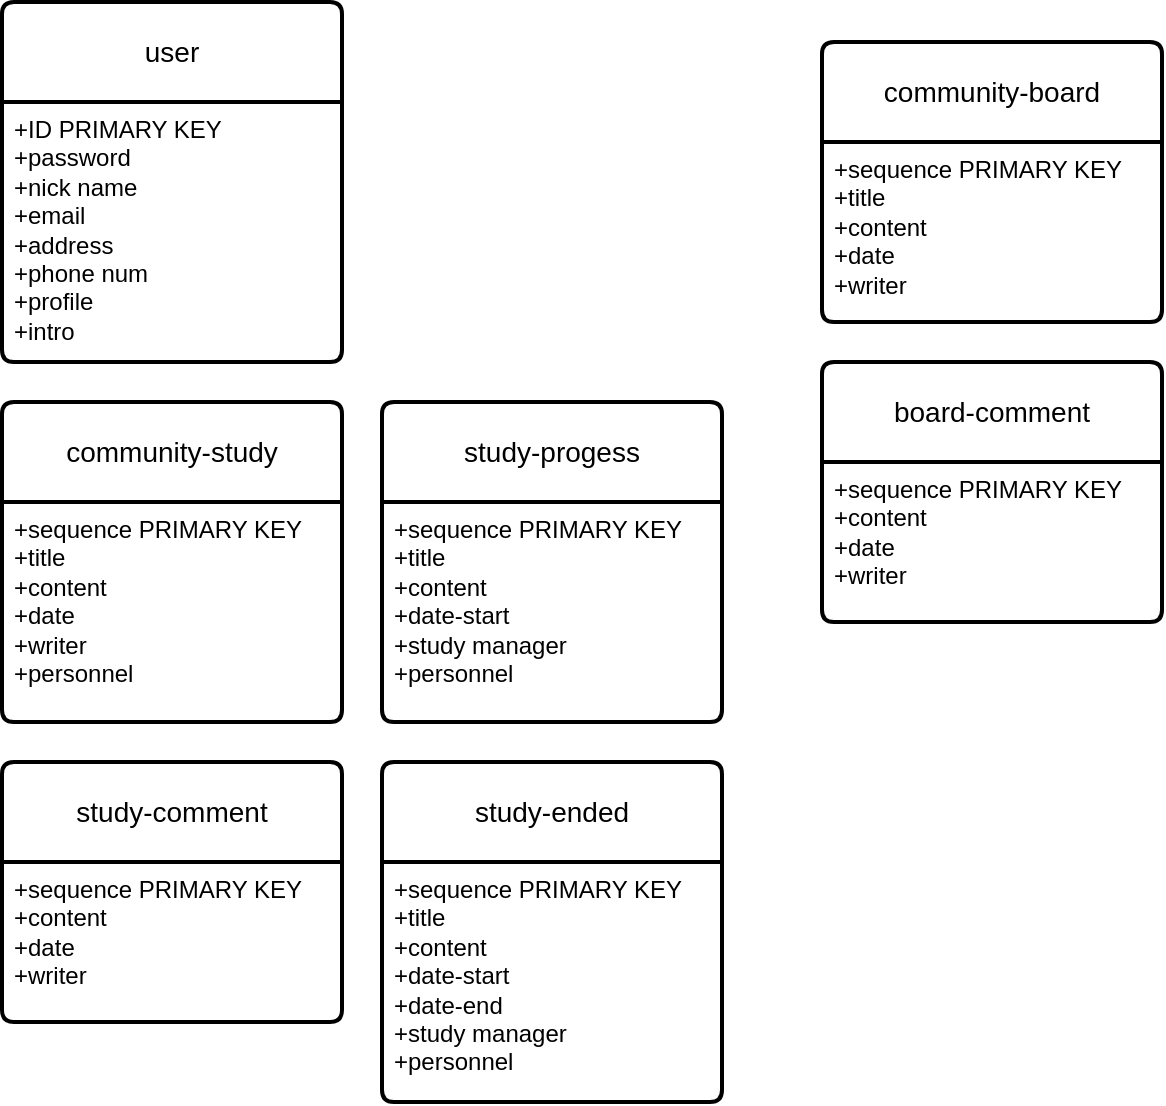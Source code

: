 <mxfile version="24.5.2" type="github">
  <diagram name="페이지-1" id="61MGzYueRg5VruDp8LXO">
    <mxGraphModel dx="1434" dy="780" grid="1" gridSize="10" guides="1" tooltips="1" connect="1" arrows="1" fold="1" page="1" pageScale="1" pageWidth="827" pageHeight="1169" math="0" shadow="0">
      <root>
        <mxCell id="0" />
        <mxCell id="1" parent="0" />
        <mxCell id="d0ymPxBHsQZclLaNBkPO-9" value="community-study" style="swimlane;childLayout=stackLayout;horizontal=1;startSize=50;horizontalStack=0;rounded=1;fontSize=14;fontStyle=0;strokeWidth=2;resizeParent=0;resizeLast=1;shadow=0;dashed=0;align=center;arcSize=4;whiteSpace=wrap;html=1;" vertex="1" parent="1">
          <mxGeometry x="150" y="400" width="170" height="160" as="geometry" />
        </mxCell>
        <mxCell id="d0ymPxBHsQZclLaNBkPO-10" value="+sequence PRIMARY KEY&lt;div&gt;+title&lt;/div&gt;&lt;div&gt;+content&lt;/div&gt;&lt;div&gt;+date&lt;/div&gt;&lt;div&gt;+writer&lt;/div&gt;&lt;div&gt;+personnel&lt;/div&gt;" style="align=left;strokeColor=none;fillColor=none;spacingLeft=4;fontSize=12;verticalAlign=top;resizable=0;rotatable=0;part=1;html=1;" vertex="1" parent="d0ymPxBHsQZclLaNBkPO-9">
          <mxGeometry y="50" width="170" height="110" as="geometry" />
        </mxCell>
        <mxCell id="d0ymPxBHsQZclLaNBkPO-11" value="community-board" style="swimlane;childLayout=stackLayout;horizontal=1;startSize=50;horizontalStack=0;rounded=1;fontSize=14;fontStyle=0;strokeWidth=2;resizeParent=0;resizeLast=1;shadow=0;dashed=0;align=center;arcSize=4;whiteSpace=wrap;html=1;" vertex="1" parent="1">
          <mxGeometry x="560" y="220" width="170" height="140" as="geometry" />
        </mxCell>
        <mxCell id="d0ymPxBHsQZclLaNBkPO-12" value="+sequence PRIMARY KEY&lt;div&gt;+title&lt;/div&gt;&lt;div&gt;+content&lt;/div&gt;&lt;div&gt;+date&lt;/div&gt;&lt;div&gt;+writer&lt;/div&gt;" style="align=left;strokeColor=none;fillColor=none;spacingLeft=4;fontSize=12;verticalAlign=top;resizable=0;rotatable=0;part=1;html=1;" vertex="1" parent="d0ymPxBHsQZclLaNBkPO-11">
          <mxGeometry y="50" width="170" height="90" as="geometry" />
        </mxCell>
        <mxCell id="d0ymPxBHsQZclLaNBkPO-15" value="board-comment" style="swimlane;childLayout=stackLayout;horizontal=1;startSize=50;horizontalStack=0;rounded=1;fontSize=14;fontStyle=0;strokeWidth=2;resizeParent=0;resizeLast=1;shadow=0;dashed=0;align=center;arcSize=4;whiteSpace=wrap;html=1;" vertex="1" parent="1">
          <mxGeometry x="560" y="380" width="170" height="130" as="geometry" />
        </mxCell>
        <mxCell id="d0ymPxBHsQZclLaNBkPO-16" value="+sequence PRIMARY KEY&lt;div&gt;+content&lt;/div&gt;&lt;div&gt;+date&lt;/div&gt;&lt;div&gt;+writer&lt;/div&gt;" style="align=left;strokeColor=none;fillColor=none;spacingLeft=4;fontSize=12;verticalAlign=top;resizable=0;rotatable=0;part=1;html=1;" vertex="1" parent="d0ymPxBHsQZclLaNBkPO-15">
          <mxGeometry y="50" width="170" height="80" as="geometry" />
        </mxCell>
        <mxCell id="d0ymPxBHsQZclLaNBkPO-17" value="study-comment" style="swimlane;childLayout=stackLayout;horizontal=1;startSize=50;horizontalStack=0;rounded=1;fontSize=14;fontStyle=0;strokeWidth=2;resizeParent=0;resizeLast=1;shadow=0;dashed=0;align=center;arcSize=4;whiteSpace=wrap;html=1;" vertex="1" parent="1">
          <mxGeometry x="150" y="580" width="170" height="130" as="geometry" />
        </mxCell>
        <mxCell id="d0ymPxBHsQZclLaNBkPO-18" value="+sequence PRIMARY KEY&lt;div&gt;+content&lt;/div&gt;&lt;div&gt;+date&lt;/div&gt;&lt;div&gt;+writer&lt;/div&gt;" style="align=left;strokeColor=none;fillColor=none;spacingLeft=4;fontSize=12;verticalAlign=top;resizable=0;rotatable=0;part=1;html=1;" vertex="1" parent="d0ymPxBHsQZclLaNBkPO-17">
          <mxGeometry y="50" width="170" height="80" as="geometry" />
        </mxCell>
        <mxCell id="d0ymPxBHsQZclLaNBkPO-19" value="study-progess" style="swimlane;childLayout=stackLayout;horizontal=1;startSize=50;horizontalStack=0;rounded=1;fontSize=14;fontStyle=0;strokeWidth=2;resizeParent=0;resizeLast=1;shadow=0;dashed=0;align=center;arcSize=4;whiteSpace=wrap;html=1;" vertex="1" parent="1">
          <mxGeometry x="340" y="400" width="170" height="160" as="geometry" />
        </mxCell>
        <mxCell id="d0ymPxBHsQZclLaNBkPO-20" value="+sequence PRIMARY KEY&lt;div&gt;+title&lt;/div&gt;&lt;div&gt;+content&lt;/div&gt;&lt;div&gt;+date-start&lt;/div&gt;&lt;div&gt;+study manager&lt;/div&gt;&lt;div&gt;+personnel&lt;/div&gt;" style="align=left;strokeColor=none;fillColor=none;spacingLeft=4;fontSize=12;verticalAlign=top;resizable=0;rotatable=0;part=1;html=1;" vertex="1" parent="d0ymPxBHsQZclLaNBkPO-19">
          <mxGeometry y="50" width="170" height="110" as="geometry" />
        </mxCell>
        <mxCell id="d0ymPxBHsQZclLaNBkPO-21" value="study-ended" style="swimlane;childLayout=stackLayout;horizontal=1;startSize=50;horizontalStack=0;rounded=1;fontSize=14;fontStyle=0;strokeWidth=2;resizeParent=0;resizeLast=1;shadow=0;dashed=0;align=center;arcSize=4;whiteSpace=wrap;html=1;" vertex="1" parent="1">
          <mxGeometry x="340" y="580" width="170" height="170" as="geometry" />
        </mxCell>
        <mxCell id="d0ymPxBHsQZclLaNBkPO-22" value="+sequence PRIMARY KEY&lt;div&gt;+title&lt;/div&gt;&lt;div&gt;+content&lt;/div&gt;&lt;div&gt;+date-start&lt;/div&gt;&lt;div&gt;+date-end&lt;/div&gt;&lt;div&gt;+study manager&lt;/div&gt;&lt;div&gt;+personnel&lt;/div&gt;" style="align=left;strokeColor=none;fillColor=none;spacingLeft=4;fontSize=12;verticalAlign=top;resizable=0;rotatable=0;part=1;html=1;" vertex="1" parent="d0ymPxBHsQZclLaNBkPO-21">
          <mxGeometry y="50" width="170" height="120" as="geometry" />
        </mxCell>
        <mxCell id="d0ymPxBHsQZclLaNBkPO-23" value="user" style="swimlane;childLayout=stackLayout;horizontal=1;startSize=50;horizontalStack=0;rounded=1;fontSize=14;fontStyle=0;strokeWidth=2;resizeParent=0;resizeLast=1;shadow=0;dashed=0;align=center;arcSize=4;whiteSpace=wrap;html=1;" vertex="1" parent="1">
          <mxGeometry x="150" y="200" width="170" height="180" as="geometry" />
        </mxCell>
        <mxCell id="d0ymPxBHsQZclLaNBkPO-24" value="+ID PRIMARY KEY&lt;div&gt;+password&lt;/div&gt;&lt;div&gt;+nick name&lt;/div&gt;&lt;div&gt;+email&lt;/div&gt;&lt;div&gt;+address&lt;/div&gt;&lt;div&gt;+phone num&lt;/div&gt;&lt;div&gt;+profile&lt;/div&gt;&lt;div&gt;+intro&lt;/div&gt;" style="align=left;strokeColor=none;fillColor=none;spacingLeft=4;fontSize=12;verticalAlign=top;resizable=0;rotatable=0;part=1;html=1;" vertex="1" parent="d0ymPxBHsQZclLaNBkPO-23">
          <mxGeometry y="50" width="170" height="130" as="geometry" />
        </mxCell>
      </root>
    </mxGraphModel>
  </diagram>
</mxfile>
